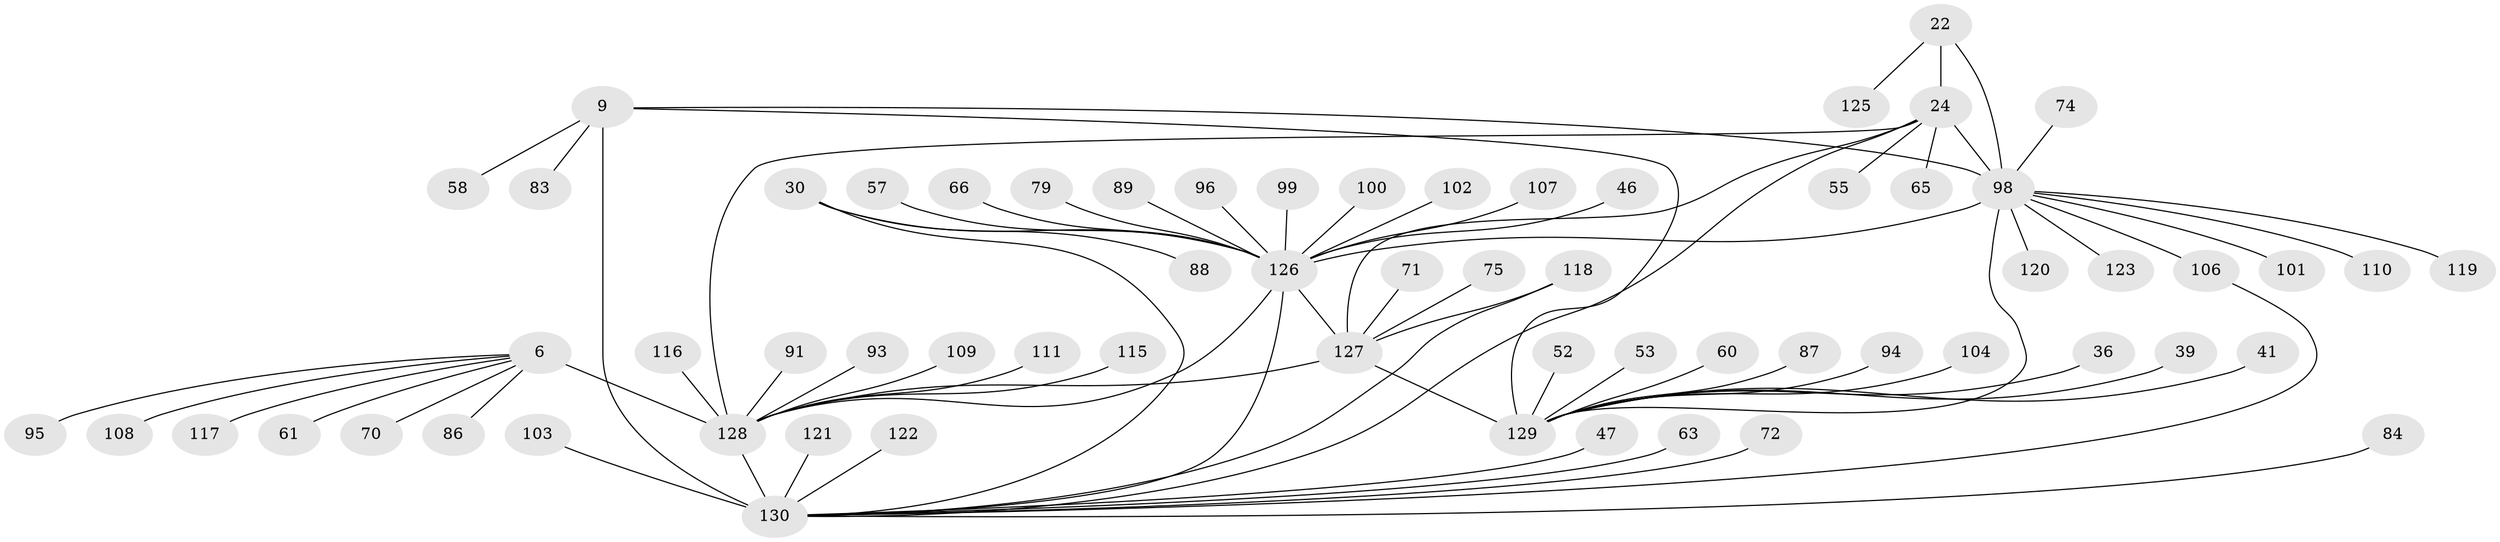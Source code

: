// original degree distribution, {13: 0.007692307692307693, 8: 0.06923076923076923, 6: 0.038461538461538464, 7: 0.03076923076923077, 10: 0.03076923076923077, 12: 0.007692307692307693, 9: 0.046153846153846156, 5: 0.007692307692307693, 16: 0.007692307692307693, 2: 0.18461538461538463, 1: 0.5384615384615384, 3: 0.03076923076923077}
// Generated by graph-tools (version 1.1) at 2025/54/03/09/25 04:54:27]
// undirected, 65 vertices, 76 edges
graph export_dot {
graph [start="1"]
  node [color=gray90,style=filled];
  6 [super="+2"];
  9 [super="+8"];
  22 [super="+19"];
  24 [super="+20"];
  30 [super="+28"];
  36;
  39;
  41;
  46;
  47;
  52 [super="+51"];
  53;
  55;
  57;
  58;
  60;
  61;
  63;
  65;
  66;
  70;
  71;
  72;
  74;
  75;
  79 [super="+34"];
  83 [super="+31"];
  84;
  86;
  87;
  88;
  89;
  91;
  93;
  94;
  95;
  96;
  98 [super="+23+32+37+42+43+49"];
  99;
  100;
  101;
  102;
  103;
  104;
  106;
  107;
  108;
  109;
  110;
  111;
  115 [super="+114"];
  116;
  117 [super="+80"];
  118 [super="+113"];
  119;
  120;
  121 [super="+56"];
  122;
  123 [super="+67"];
  125 [super="+35"];
  126 [super="+69+76+81+82+85+27+124+29"];
  127 [super="+112+15"];
  128 [super="+38+77+5+48+50+59+73+4"];
  129 [super="+18"];
  130 [super="+78+12+11+44"];
  6 -- 70;
  6 -- 95;
  6 -- 108;
  6 -- 61;
  6 -- 86;
  6 -- 117;
  6 -- 128 [weight=8];
  9 -- 58;
  9 -- 130 [weight=9];
  9 -- 83;
  9 -- 98;
  9 -- 129;
  22 -- 24 [weight=4];
  22 -- 125;
  22 -- 98 [weight=4];
  24 -- 65;
  24 -- 55;
  24 -- 127;
  24 -- 98 [weight=4];
  24 -- 130;
  24 -- 128;
  30 -- 88;
  30 -- 130;
  30 -- 126 [weight=8];
  36 -- 129;
  39 -- 129;
  41 -- 129;
  46 -- 126;
  47 -- 130;
  52 -- 129;
  53 -- 129;
  57 -- 126;
  60 -- 129;
  63 -- 130;
  66 -- 126;
  71 -- 127;
  72 -- 130;
  74 -- 98;
  75 -- 127;
  79 -- 126;
  84 -- 130;
  87 -- 129;
  89 -- 126;
  91 -- 128;
  93 -- 128;
  94 -- 129;
  96 -- 126;
  98 -- 101;
  98 -- 106;
  98 -- 110;
  98 -- 119;
  98 -- 120;
  98 -- 123;
  98 -- 126 [weight=3];
  98 -- 129;
  99 -- 126;
  100 -- 126;
  102 -- 126;
  103 -- 130;
  104 -- 129;
  106 -- 130;
  107 -- 126;
  109 -- 128;
  111 -- 128;
  115 -- 128;
  116 -- 128;
  118 -- 130;
  118 -- 127;
  121 -- 130;
  122 -- 130;
  126 -- 130 [weight=3];
  126 -- 127 [weight=3];
  126 -- 128;
  127 -- 128 [weight=2];
  127 -- 129 [weight=8];
  128 -- 130 [weight=3];
}
